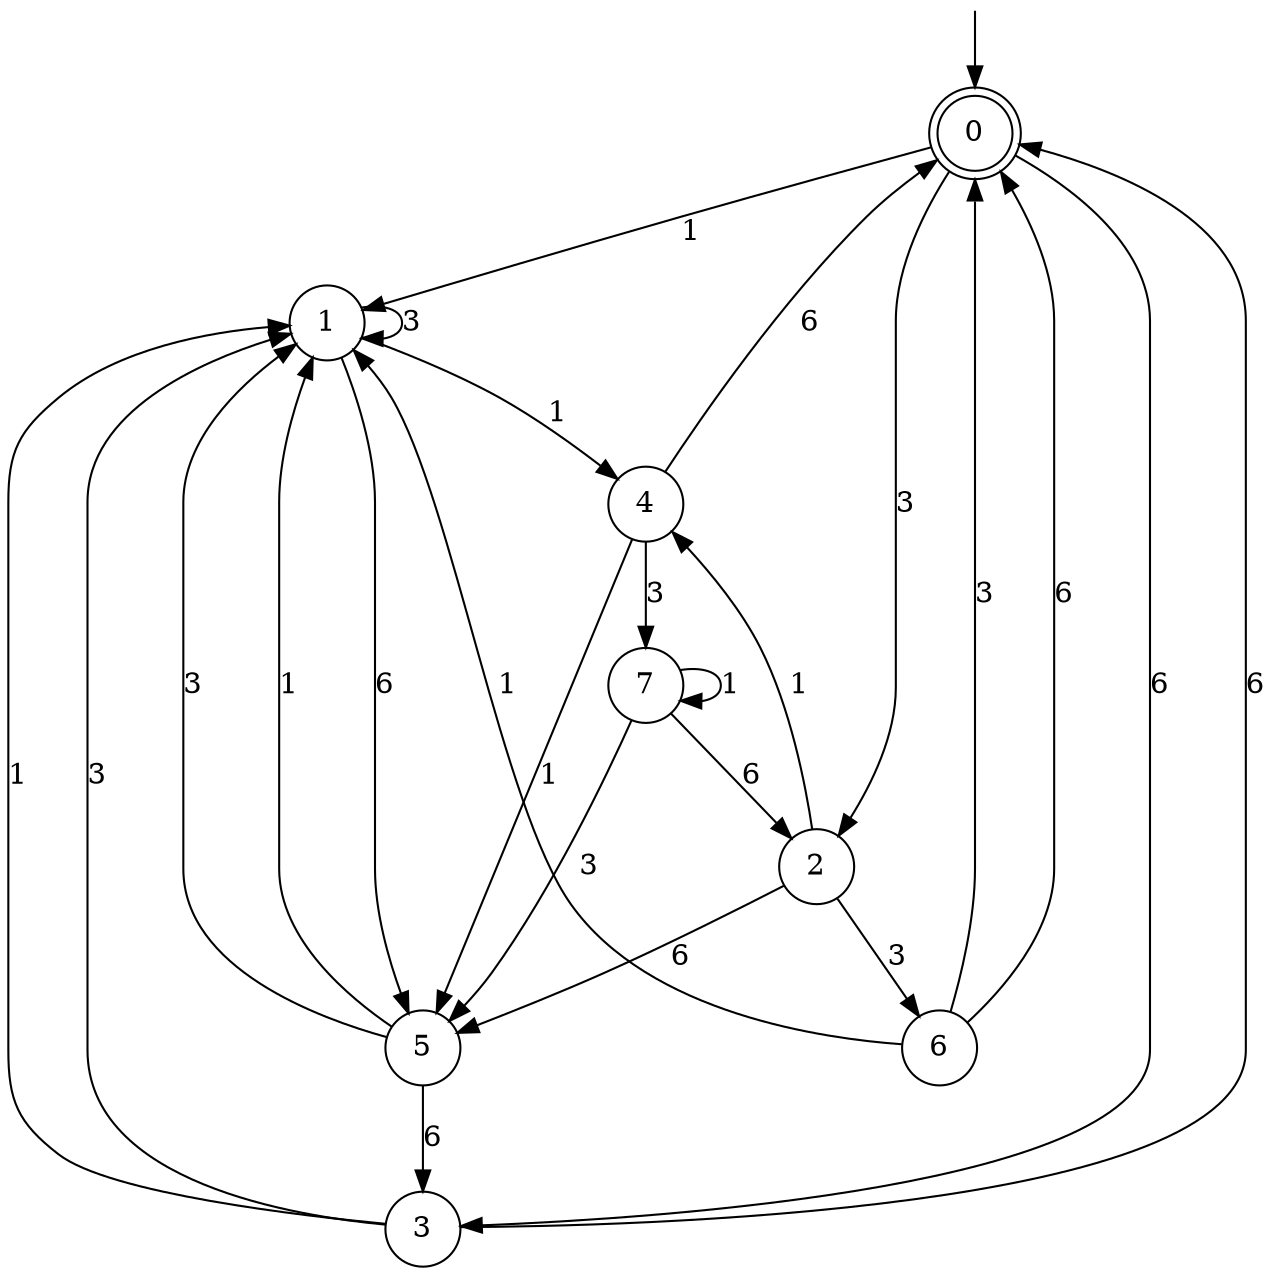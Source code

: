 digraph g {

	s0 [shape="doublecircle" label="0"];
	s1 [shape="circle" label="1"];
	s2 [shape="circle" label="2"];
	s3 [shape="circle" label="3"];
	s4 [shape="circle" label="4"];
	s5 [shape="circle" label="5"];
	s6 [shape="circle" label="6"];
	s7 [shape="circle" label="7"];
	s0 -> s1 [label="1"];
	s0 -> s2 [label="3"];
	s0 -> s3 [label="6"];
	s1 -> s4 [label="1"];
	s1 -> s1 [label="3"];
	s1 -> s5 [label="6"];
	s2 -> s4 [label="1"];
	s2 -> s6 [label="3"];
	s2 -> s5 [label="6"];
	s3 -> s1 [label="1"];
	s3 -> s1 [label="3"];
	s3 -> s0 [label="6"];
	s4 -> s5 [label="1"];
	s4 -> s7 [label="3"];
	s4 -> s0 [label="6"];
	s5 -> s1 [label="1"];
	s5 -> s1 [label="3"];
	s5 -> s3 [label="6"];
	s6 -> s1 [label="1"];
	s6 -> s0 [label="3"];
	s6 -> s0 [label="6"];
	s7 -> s7 [label="1"];
	s7 -> s5 [label="3"];
	s7 -> s2 [label="6"];

__start0 [label="" shape="none" width="0" height="0"];
__start0 -> s0;

}
